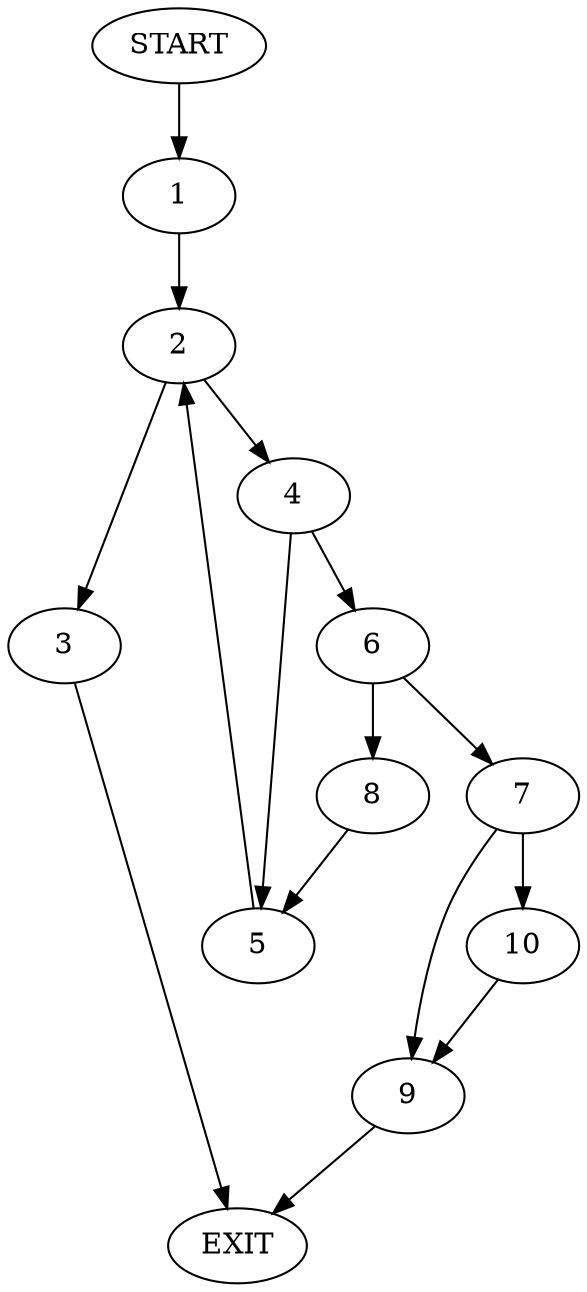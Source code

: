 digraph {
0 [label="START"]
11 [label="EXIT"]
0 -> 1
1 -> 2
2 -> 3
2 -> 4
4 -> 5
4 -> 6
3 -> 11
6 -> 7
6 -> 8
5 -> 2
8 -> 5
7 -> 9
7 -> 10
10 -> 9
9 -> 11
}
